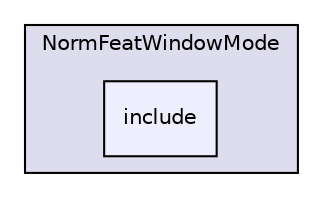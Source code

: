 digraph "LIA_SpkDet/NormFeatWindowMode/include" {
  compound=true
  node [ fontsize="10", fontname="Helvetica"];
  edge [ labelfontsize="10", labelfontname="Helvetica"];
  subgraph clusterdir_b4c5b830423f9373b3d3189ceb7c84df {
    graph [ bgcolor="#ddddee", pencolor="black", label="NormFeatWindowMode" fontname="Helvetica", fontsize="10", URL="dir_b4c5b830423f9373b3d3189ceb7c84df.html"]
  dir_9b8cbcd8f637fc158777d6330f6f645b [shape=box, label="include", style="filled", fillcolor="#eeeeff", pencolor="black", URL="dir_9b8cbcd8f637fc158777d6330f6f645b.html"];
  }
}
